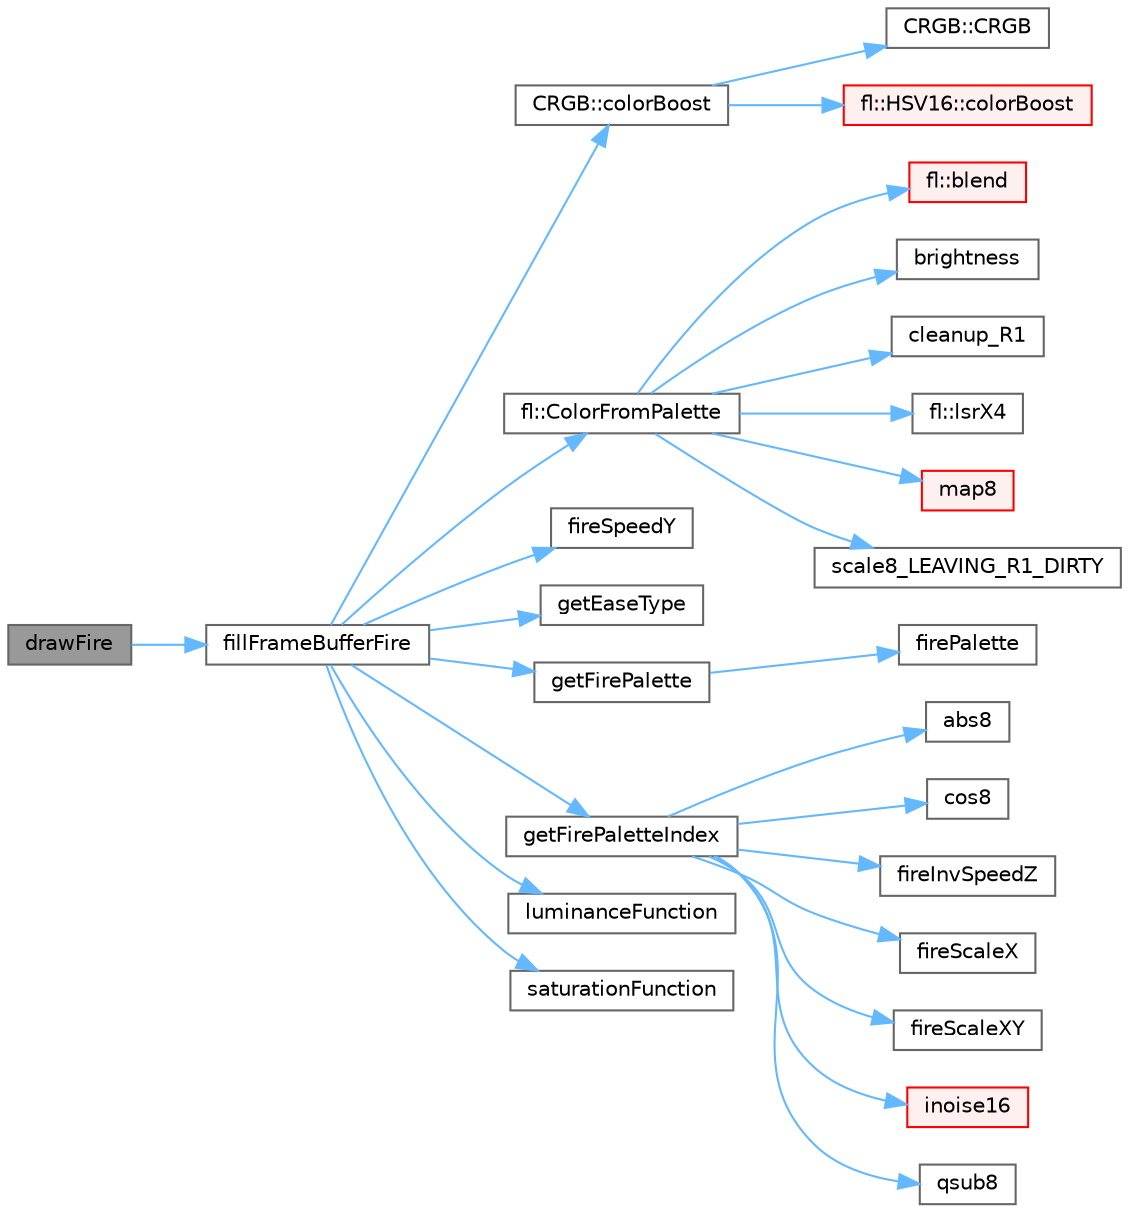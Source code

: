 digraph "drawFire"
{
 // INTERACTIVE_SVG=YES
 // LATEX_PDF_SIZE
  bgcolor="transparent";
  edge [fontname=Helvetica,fontsize=10,labelfontname=Helvetica,labelfontsize=10];
  node [fontname=Helvetica,fontsize=10,shape=box,height=0.2,width=0.4];
  rankdir="LR";
  Node1 [id="Node000001",label="drawFire",height=0.2,width=0.4,color="gray40", fillcolor="grey60", style="filled", fontcolor="black",tooltip=" "];
  Node1 -> Node2 [id="edge1_Node000001_Node000002",color="steelblue1",style="solid",tooltip=" "];
  Node2 [id="Node000002",label="fillFrameBufferFire",height=0.2,width=0.4,color="grey40", fillcolor="white", style="filled",URL="$d4/d06/curr_8h_af9691ba6aeb226dd50626f04206c6e28.html#af9691ba6aeb226dd50626f04206c6e28",tooltip=" "];
  Node2 -> Node3 [id="edge2_Node000002_Node000003",color="steelblue1",style="solid",tooltip=" "];
  Node3 [id="Node000003",label="CRGB::colorBoost",height=0.2,width=0.4,color="grey40", fillcolor="white", style="filled",URL="$d7/d82/struct_c_r_g_b_a8b78ce444d74f2bc9e63d83bfd1b17ad.html#a8b78ce444d74f2bc9e63d83bfd1b17ad",tooltip=" "];
  Node3 -> Node4 [id="edge3_Node000003_Node000004",color="steelblue1",style="solid",tooltip=" "];
  Node4 [id="Node000004",label="CRGB::CRGB",height=0.2,width=0.4,color="grey40", fillcolor="white", style="filled",URL="$d7/d82/struct_c_r_g_b_a4b0cc1cfefd9e0c66ea5c6583181df46.html#a4b0cc1cfefd9e0c66ea5c6583181df46",tooltip="Default constructor."];
  Node3 -> Node5 [id="edge4_Node000003_Node000005",color="steelblue1",style="solid",tooltip=" "];
  Node5 [id="Node000005",label="fl::HSV16::colorBoost",height=0.2,width=0.4,color="red", fillcolor="#FFF0F0", style="filled",URL="$d4/d5d/structfl_1_1_h_s_v16_a0bd2c0fc64fc34d573637c10b849c320.html#a0bd2c0fc64fc34d573637c10b849c320",tooltip=" "];
  Node2 -> Node24 [id="edge5_Node000002_Node000024",color="steelblue1",style="solid",tooltip=" "];
  Node24 [id="Node000024",label="fl::ColorFromPalette",height=0.2,width=0.4,color="grey40", fillcolor="white", style="filled",URL="$d4/d36/namespacefl_a3d488dd1e2d27e99307310527e51cad3.html#a3d488dd1e2d27e99307310527e51cad3",tooltip=" "];
  Node24 -> Node25 [id="edge6_Node000024_Node000025",color="steelblue1",style="solid",tooltip=" "];
  Node25 [id="Node000025",label="fl::blend",height=0.2,width=0.4,color="red", fillcolor="#FFF0F0", style="filled",URL="$d4/d36/namespacefl_a924fc8748f53389e55fdc63bfc14b805.html#a924fc8748f53389e55fdc63bfc14b805",tooltip=" "];
  Node24 -> Node30 [id="edge7_Node000024_Node000030",color="steelblue1",style="solid",tooltip=" "];
  Node30 [id="Node000030",label="brightness",height=0.2,width=0.4,color="grey40", fillcolor="white", style="filled",URL="$da/dc7/advanced_8h_a96d9503945476f13a97c8f406269fcef.html#a96d9503945476f13a97c8f406269fcef",tooltip=" "];
  Node24 -> Node28 [id="edge8_Node000024_Node000028",color="steelblue1",style="solid",tooltip=" "];
  Node28 [id="Node000028",label="cleanup_R1",height=0.2,width=0.4,color="grey40", fillcolor="white", style="filled",URL="$d0/da5/group___scaling_dirty_ga3fade00fb4cf5b937b973128198a7a79.html#ga3fade00fb4cf5b937b973128198a7a79",tooltip="Clean up the r1 register after a series of *LEAVING_R1_DIRTY calls."];
  Node24 -> Node31 [id="edge9_Node000024_Node000031",color="steelblue1",style="solid",tooltip=" "];
  Node31 [id="Node000031",label="fl::lsrX4",height=0.2,width=0.4,color="grey40", fillcolor="white", style="filled",URL="$d4/d36/namespacefl_ab169b38b75fd1ab29b3dc61a32497ff1.html#ab169b38b75fd1ab29b3dc61a32497ff1",tooltip="Helper function to divide a number by 16, aka four logical shift right (LSR)'s."];
  Node24 -> Node32 [id="edge10_Node000024_Node000032",color="steelblue1",style="solid",tooltip=" "];
  Node32 [id="Node000032",label="map8",height=0.2,width=0.4,color="red", fillcolor="#FFF0F0", style="filled",URL="$d6/d19/group___linear_interpolation_gaf65357c7aeca9778e5a2f80a6bac2b5d.html#gaf65357c7aeca9778e5a2f80a6bac2b5d",tooltip="Map from one full-range 8-bit value into a narrower range of 8-bit values, possibly a range of hues."];
  Node24 -> Node29 [id="edge11_Node000024_Node000029",color="steelblue1",style="solid",tooltip=" "];
  Node29 [id="Node000029",label="scale8_LEAVING_R1_DIRTY",height=0.2,width=0.4,color="grey40", fillcolor="white", style="filled",URL="$d0/da5/group___scaling_dirty_ga7386235cada3aca429b189681d2ec56d.html#ga7386235cada3aca429b189681d2ec56d",tooltip="This version of scale8() does not clean up the R1 register on AVR."];
  Node2 -> Node34 [id="edge12_Node000002_Node000034",color="steelblue1",style="solid",tooltip=" "];
  Node34 [id="Node000034",label="fireSpeedY",height=0.2,width=0.4,color="grey40", fillcolor="white", style="filled",URL="$d4/d06/curr_8h_acb7cb9b1c12c56fc523034bf7a3c0caf.html#acb7cb9b1c12c56fc523034bf7a3c0caf",tooltip=" "];
  Node2 -> Node35 [id="edge13_Node000002_Node000035",color="steelblue1",style="solid",tooltip=" "];
  Node35 [id="Node000035",label="getEaseType",height=0.2,width=0.4,color="grey40", fillcolor="white", style="filled",URL="$d4/d06/curr_8h_afc36fee082a53fb0053c5ff7d1e8ac17.html#afc36fee082a53fb0053c5ff7d1e8ac17",tooltip=" "];
  Node2 -> Node36 [id="edge14_Node000002_Node000036",color="steelblue1",style="solid",tooltip=" "];
  Node36 [id="Node000036",label="getFirePalette",height=0.2,width=0.4,color="grey40", fillcolor="white", style="filled",URL="$d4/d06/curr_8h_a7c7364130874ee24d835a600b36dda98.html#a7c7364130874ee24d835a600b36dda98",tooltip=" "];
  Node36 -> Node37 [id="edge15_Node000036_Node000037",color="steelblue1",style="solid",tooltip=" "];
  Node37 [id="Node000037",label="firePalette",height=0.2,width=0.4,color="grey40", fillcolor="white", style="filled",URL="$d4/d06/curr_8h_aeabe7a2ba0d454c5e72162056cf6c09e.html#aeabe7a2ba0d454c5e72162056cf6c09e",tooltip=" "];
  Node2 -> Node38 [id="edge16_Node000002_Node000038",color="steelblue1",style="solid",tooltip=" "];
  Node38 [id="Node000038",label="getFirePaletteIndex",height=0.2,width=0.4,color="grey40", fillcolor="white", style="filled",URL="$d4/d06/curr_8h_aad1b235b62f5ad63a1ce16192b809770.html#aad1b235b62f5ad63a1ce16192b809770",tooltip=" "];
  Node38 -> Node39 [id="edge17_Node000038_Node000039",color="steelblue1",style="solid",tooltip=" "];
  Node39 [id="Node000039",label="abs8",height=0.2,width=0.4,color="grey40", fillcolor="white", style="filled",URL="$d5/d98/group___math_ga162169ac0c2d1f3d01eaff8f32e1b415.html#ga162169ac0c2d1f3d01eaff8f32e1b415",tooltip="Take the absolute value of a signed 8-bit uint8_t."];
  Node38 -> Node40 [id="edge18_Node000038_Node000040",color="steelblue1",style="solid",tooltip=" "];
  Node40 [id="Node000040",label="cos8",height=0.2,width=0.4,color="grey40", fillcolor="white", style="filled",URL="$d1/ddc/group___trig_ga4432f985c94f5bff715db402d767b0e8.html#ga4432f985c94f5bff715db402d767b0e8",tooltip="Fast 8-bit approximation of cos(x)."];
  Node38 -> Node41 [id="edge19_Node000038_Node000041",color="steelblue1",style="solid",tooltip=" "];
  Node41 [id="Node000041",label="fireInvSpeedZ",height=0.2,width=0.4,color="grey40", fillcolor="white", style="filled",URL="$d4/d06/curr_8h_a6291026554c31d08aa656b435659f87d.html#a6291026554c31d08aa656b435659f87d",tooltip=" "];
  Node38 -> Node42 [id="edge20_Node000038_Node000042",color="steelblue1",style="solid",tooltip=" "];
  Node42 [id="Node000042",label="fireScaleX",height=0.2,width=0.4,color="grey40", fillcolor="white", style="filled",URL="$d4/d06/curr_8h_ae5627671efdbc8744b70a07b241913fb.html#ae5627671efdbc8744b70a07b241913fb",tooltip=" "];
  Node38 -> Node43 [id="edge21_Node000038_Node000043",color="steelblue1",style="solid",tooltip=" "];
  Node43 [id="Node000043",label="fireScaleXY",height=0.2,width=0.4,color="grey40", fillcolor="white", style="filled",URL="$d4/d06/curr_8h_a1e1fefcd259cf307570b6bee2dbde71c.html#a1e1fefcd259cf307570b6bee2dbde71c",tooltip=" "];
  Node38 -> Node44 [id="edge22_Node000038_Node000044",color="steelblue1",style="solid",tooltip=" "];
  Node44 [id="Node000044",label="inoise16",height=0.2,width=0.4,color="red", fillcolor="#FFF0F0", style="filled",URL="$d8/df9/group___noise_generation_ga46e9de1842d8977b77bee089d0f3b25c.html#ga46e9de1842d8977b77bee089d0f3b25c",tooltip="16-bit, fixed point implementation of Perlin's noise."];
  Node38 -> Node47 [id="edge23_Node000038_Node000047",color="steelblue1",style="solid",tooltip=" "];
  Node47 [id="Node000047",label="qsub8",height=0.2,width=0.4,color="grey40", fillcolor="white", style="filled",URL="$d5/d98/group___math_gae261576a4c8155d6c0ba8615b2d2ecb3.html#gae261576a4c8155d6c0ba8615b2d2ecb3",tooltip="Subtract one byte from another, saturating at 0x00."];
  Node2 -> Node48 [id="edge24_Node000002_Node000048",color="steelblue1",style="solid",tooltip=" "];
  Node48 [id="Node000048",label="luminanceFunction",height=0.2,width=0.4,color="grey40", fillcolor="white", style="filled",URL="$db/df4/_color_boost_8h_aa22bcb97ca40fd9d6445646fb86ebbe3.html#aa22bcb97ca40fd9d6445646fb86ebbe3",tooltip=" "];
  Node2 -> Node49 [id="edge25_Node000002_Node000049",color="steelblue1",style="solid",tooltip=" "];
  Node49 [id="Node000049",label="saturationFunction",height=0.2,width=0.4,color="grey40", fillcolor="white", style="filled",URL="$db/df4/_color_boost_8h_ac483a8d410fef50e841e927b0f6b81af.html#ac483a8d410fef50e841e927b0f6b81af",tooltip=" "];
}
